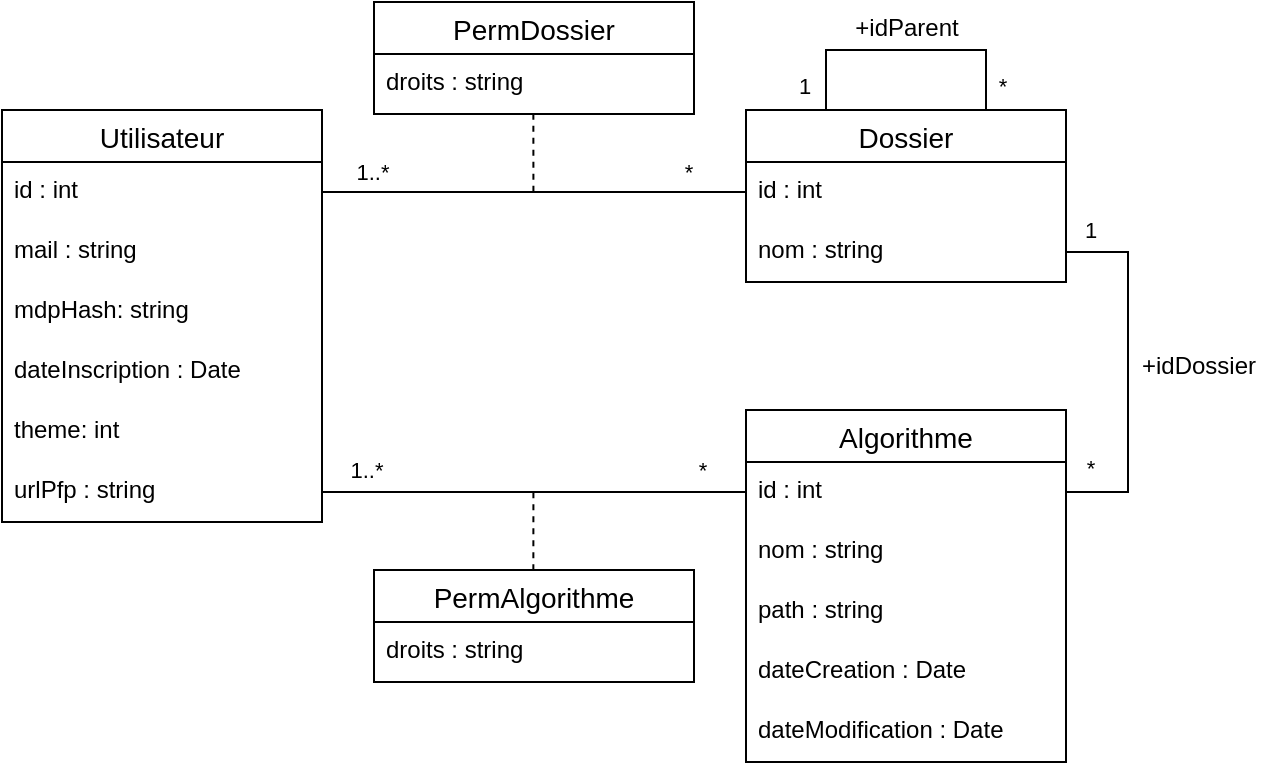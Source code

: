 <mxfile>
    <diagram name="Page-1" id="9FCioP1yI_8llP7Mw2wB">
        <mxGraphModel dx="2605" dy="908" grid="0" gridSize="10" guides="1" tooltips="1" connect="1" arrows="1" fold="1" page="0" pageScale="1" pageWidth="827" pageHeight="1169" math="0" shadow="0">
            <root>
                <mxCell id="0"/>
                <mxCell id="1" parent="0"/>
                <mxCell id="wQBDHdp43ygAPrBhFsiP-1" value="Utilisateur" style="swimlane;fontStyle=0;childLayout=stackLayout;horizontal=1;startSize=26;horizontalStack=0;resizeParent=1;resizeParentMax=0;resizeLast=0;collapsible=1;marginBottom=0;align=center;fontSize=14;" parent="1" vertex="1">
                    <mxGeometry x="-1629" y="-245" width="160" height="206" as="geometry"/>
                </mxCell>
                <mxCell id="wQBDHdp43ygAPrBhFsiP-2" value="id : int" style="text;strokeColor=none;fillColor=none;spacingLeft=4;spacingRight=4;overflow=hidden;rotatable=0;points=[[0,0.5],[1,0.5]];portConstraint=eastwest;fontSize=12;whiteSpace=wrap;html=1;" parent="wQBDHdp43ygAPrBhFsiP-1" vertex="1">
                    <mxGeometry y="26" width="160" height="30" as="geometry"/>
                </mxCell>
                <mxCell id="wQBDHdp43ygAPrBhFsiP-3" value="mail : string" style="text;strokeColor=none;fillColor=none;spacingLeft=4;spacingRight=4;overflow=hidden;rotatable=0;points=[[0,0.5],[1,0.5]];portConstraint=eastwest;fontSize=12;whiteSpace=wrap;html=1;" parent="wQBDHdp43ygAPrBhFsiP-1" vertex="1">
                    <mxGeometry y="56" width="160" height="30" as="geometry"/>
                </mxCell>
                <mxCell id="wQBDHdp43ygAPrBhFsiP-4" value="mdpHash: string" style="text;strokeColor=none;fillColor=none;spacingLeft=4;spacingRight=4;overflow=hidden;rotatable=0;points=[[0,0.5],[1,0.5]];portConstraint=eastwest;fontSize=12;whiteSpace=wrap;html=1;" parent="wQBDHdp43ygAPrBhFsiP-1" vertex="1">
                    <mxGeometry y="86" width="160" height="30" as="geometry"/>
                </mxCell>
                <mxCell id="wQBDHdp43ygAPrBhFsiP-30" value="dateInscription : Date" style="text;strokeColor=none;fillColor=none;spacingLeft=4;spacingRight=4;overflow=hidden;rotatable=0;points=[[0,0.5],[1,0.5]];portConstraint=eastwest;fontSize=12;whiteSpace=wrap;html=1;" parent="wQBDHdp43ygAPrBhFsiP-1" vertex="1">
                    <mxGeometry y="116" width="160" height="30" as="geometry"/>
                </mxCell>
                <mxCell id="wQBDHdp43ygAPrBhFsiP-31" value="theme: int" style="text;strokeColor=none;fillColor=none;spacingLeft=4;spacingRight=4;overflow=hidden;rotatable=0;points=[[0,0.5],[1,0.5]];portConstraint=eastwest;fontSize=12;whiteSpace=wrap;html=1;" parent="wQBDHdp43ygAPrBhFsiP-1" vertex="1">
                    <mxGeometry y="146" width="160" height="30" as="geometry"/>
                </mxCell>
                <mxCell id="wQBDHdp43ygAPrBhFsiP-32" value="urlPfp : string" style="text;strokeColor=none;fillColor=none;spacingLeft=4;spacingRight=4;overflow=hidden;rotatable=0;points=[[0,0.5],[1,0.5]];portConstraint=eastwest;fontSize=12;whiteSpace=wrap;html=1;" parent="wQBDHdp43ygAPrBhFsiP-1" vertex="1">
                    <mxGeometry y="176" width="160" height="30" as="geometry"/>
                </mxCell>
                <mxCell id="wQBDHdp43ygAPrBhFsiP-5" value="Algorithme" style="swimlane;fontStyle=0;childLayout=stackLayout;horizontal=1;startSize=26;horizontalStack=0;resizeParent=1;resizeParentMax=0;resizeLast=0;collapsible=1;marginBottom=0;align=center;fontSize=14;" parent="1" vertex="1">
                    <mxGeometry x="-1257" y="-95" width="160" height="176" as="geometry"/>
                </mxCell>
                <mxCell id="wQBDHdp43ygAPrBhFsiP-6" value="id : int" style="text;strokeColor=none;fillColor=none;spacingLeft=4;spacingRight=4;overflow=hidden;rotatable=0;points=[[0,0.5],[1,0.5]];portConstraint=eastwest;fontSize=12;whiteSpace=wrap;html=1;" parent="wQBDHdp43ygAPrBhFsiP-5" vertex="1">
                    <mxGeometry y="26" width="160" height="30" as="geometry"/>
                </mxCell>
                <mxCell id="wQBDHdp43ygAPrBhFsiP-7" value="nom : string" style="text;strokeColor=none;fillColor=none;spacingLeft=4;spacingRight=4;overflow=hidden;rotatable=0;points=[[0,0.5],[1,0.5]];portConstraint=eastwest;fontSize=12;whiteSpace=wrap;html=1;" parent="wQBDHdp43ygAPrBhFsiP-5" vertex="1">
                    <mxGeometry y="56" width="160" height="30" as="geometry"/>
                </mxCell>
                <mxCell id="wQBDHdp43ygAPrBhFsiP-8" value="path : string" style="text;strokeColor=none;fillColor=none;spacingLeft=4;spacingRight=4;overflow=hidden;rotatable=0;points=[[0,0.5],[1,0.5]];portConstraint=eastwest;fontSize=12;whiteSpace=wrap;html=1;" parent="wQBDHdp43ygAPrBhFsiP-5" vertex="1">
                    <mxGeometry y="86" width="160" height="30" as="geometry"/>
                </mxCell>
                <mxCell id="wQBDHdp43ygAPrBhFsiP-39" value="dateCreation : Date" style="text;strokeColor=none;fillColor=none;spacingLeft=4;spacingRight=4;overflow=hidden;rotatable=0;points=[[0,0.5],[1,0.5]];portConstraint=eastwest;fontSize=12;whiteSpace=wrap;html=1;" parent="wQBDHdp43ygAPrBhFsiP-5" vertex="1">
                    <mxGeometry y="116" width="160" height="30" as="geometry"/>
                </mxCell>
                <mxCell id="wQBDHdp43ygAPrBhFsiP-40" value="dateModification : Date" style="text;strokeColor=none;fillColor=none;spacingLeft=4;spacingRight=4;overflow=hidden;rotatable=0;points=[[0,0.5],[1,0.5]];portConstraint=eastwest;fontSize=12;whiteSpace=wrap;html=1;" parent="wQBDHdp43ygAPrBhFsiP-5" vertex="1">
                    <mxGeometry y="146" width="160" height="30" as="geometry"/>
                </mxCell>
                <mxCell id="wQBDHdp43ygAPrBhFsiP-9" value="Dossier" style="swimlane;fontStyle=0;childLayout=stackLayout;horizontal=1;startSize=26;horizontalStack=0;resizeParent=1;resizeParentMax=0;resizeLast=0;collapsible=1;marginBottom=0;align=center;fontSize=14;" parent="1" vertex="1">
                    <mxGeometry x="-1257" y="-245" width="160" height="86" as="geometry"/>
                </mxCell>
                <mxCell id="wQBDHdp43ygAPrBhFsiP-10" value="id : int" style="text;strokeColor=none;fillColor=none;spacingLeft=4;spacingRight=4;overflow=hidden;rotatable=0;points=[[0,0.5],[1,0.5]];portConstraint=eastwest;fontSize=12;whiteSpace=wrap;html=1;" parent="wQBDHdp43ygAPrBhFsiP-9" vertex="1">
                    <mxGeometry y="26" width="160" height="30" as="geometry"/>
                </mxCell>
                <mxCell id="wQBDHdp43ygAPrBhFsiP-11" value="nom : string" style="text;strokeColor=none;fillColor=none;spacingLeft=4;spacingRight=4;overflow=hidden;rotatable=0;points=[[0,0.5],[1,0.5]];portConstraint=eastwest;fontSize=12;whiteSpace=wrap;html=1;" parent="wQBDHdp43ygAPrBhFsiP-9" vertex="1">
                    <mxGeometry y="56" width="160" height="30" as="geometry"/>
                </mxCell>
                <mxCell id="wQBDHdp43ygAPrBhFsiP-23" value="" style="endArrow=none;html=1;rounded=0;exitX=1;exitY=0.5;exitDx=0;exitDy=0;entryX=0;entryY=0.5;entryDx=0;entryDy=0;" parent="1" source="wQBDHdp43ygAPrBhFsiP-2" target="wQBDHdp43ygAPrBhFsiP-10" edge="1">
                    <mxGeometry width="50" height="50" relative="1" as="geometry">
                        <mxPoint x="-1378" y="-136" as="sourcePoint"/>
                        <mxPoint x="-1257" y="-204" as="targetPoint"/>
                    </mxGeometry>
                </mxCell>
                <mxCell id="wQBDHdp43ygAPrBhFsiP-28" value="1..*" style="edgeLabel;html=1;align=center;verticalAlign=middle;resizable=0;points=[];" parent="wQBDHdp43ygAPrBhFsiP-23" vertex="1" connectable="0">
                    <mxGeometry x="-0.771" y="-5" relative="1" as="geometry">
                        <mxPoint y="-15" as="offset"/>
                    </mxGeometry>
                </mxCell>
                <mxCell id="wQBDHdp43ygAPrBhFsiP-29" value="*" style="edgeLabel;html=1;align=center;verticalAlign=middle;resizable=0;points=[];" parent="wQBDHdp43ygAPrBhFsiP-23" vertex="1" connectable="0">
                    <mxGeometry x="0.619" y="-2" relative="1" as="geometry">
                        <mxPoint x="11" y="-12" as="offset"/>
                    </mxGeometry>
                </mxCell>
                <mxCell id="wQBDHdp43ygAPrBhFsiP-38" value="" style="endArrow=none;html=1;rounded=0;entryX=0;entryY=0.5;entryDx=0;entryDy=0;exitX=1;exitY=0.5;exitDx=0;exitDy=0;" parent="1" source="wQBDHdp43ygAPrBhFsiP-32" target="wQBDHdp43ygAPrBhFsiP-6" edge="1">
                    <mxGeometry width="50" height="50" relative="1" as="geometry">
                        <mxPoint x="-1393" y="-66" as="sourcePoint"/>
                        <mxPoint x="-1343" y="-116" as="targetPoint"/>
                    </mxGeometry>
                </mxCell>
                <mxCell id="wQBDHdp43ygAPrBhFsiP-41" value="1..*" style="edgeLabel;html=1;align=center;verticalAlign=middle;resizable=0;points=[];" parent="wQBDHdp43ygAPrBhFsiP-38" vertex="1" connectable="0">
                    <mxGeometry x="-0.827" y="3" relative="1" as="geometry">
                        <mxPoint x="3" y="-8" as="offset"/>
                    </mxGeometry>
                </mxCell>
                <mxCell id="wQBDHdp43ygAPrBhFsiP-42" value="*" style="edgeLabel;html=1;align=center;verticalAlign=middle;resizable=0;points=[];" parent="1" vertex="1" connectable="0">
                    <mxGeometry x="-1261" y="-187" as="geometry">
                        <mxPoint x="-18" y="122" as="offset"/>
                    </mxGeometry>
                </mxCell>
                <mxCell id="wQBDHdp43ygAPrBhFsiP-44" value="" style="endArrow=none;html=1;rounded=0;entryX=1;entryY=0.5;entryDx=0;entryDy=0;exitX=1;exitY=0.5;exitDx=0;exitDy=0;" parent="1" source="wQBDHdp43ygAPrBhFsiP-6" target="wQBDHdp43ygAPrBhFsiP-11" edge="1">
                    <mxGeometry width="50" height="50" relative="1" as="geometry">
                        <mxPoint x="-1098" y="-53" as="sourcePoint"/>
                        <mxPoint x="-1098" y="-203" as="targetPoint"/>
                        <Array as="points">
                            <mxPoint x="-1066" y="-54"/>
                            <mxPoint x="-1066" y="-174"/>
                        </Array>
                    </mxGeometry>
                </mxCell>
                <mxCell id="wQBDHdp43ygAPrBhFsiP-45" value="1" style="edgeLabel;html=1;align=center;verticalAlign=middle;resizable=0;points=[];" parent="wQBDHdp43ygAPrBhFsiP-44" vertex="1" connectable="0">
                    <mxGeometry x="0.918" relative="1" as="geometry">
                        <mxPoint x="4" y="-11" as="offset"/>
                    </mxGeometry>
                </mxCell>
                <mxCell id="wQBDHdp43ygAPrBhFsiP-46" value="*" style="edgeLabel;html=1;align=center;verticalAlign=middle;resizable=0;points=[];" parent="wQBDHdp43ygAPrBhFsiP-44" vertex="1" connectable="0">
                    <mxGeometry x="-0.868" y="-2" relative="1" as="geometry">
                        <mxPoint y="-14" as="offset"/>
                    </mxGeometry>
                </mxCell>
                <mxCell id="wQBDHdp43ygAPrBhFsiP-58" value="" style="endArrow=none;html=1;rounded=0;entryX=0.25;entryY=0;entryDx=0;entryDy=0;exitX=0.75;exitY=0;exitDx=0;exitDy=0;" parent="1" source="wQBDHdp43ygAPrBhFsiP-9" target="wQBDHdp43ygAPrBhFsiP-9" edge="1">
                    <mxGeometry width="50" height="50" relative="1" as="geometry">
                        <mxPoint x="-1206.5" y="-261" as="sourcePoint"/>
                        <mxPoint x="-1206.5" y="-351" as="targetPoint"/>
                        <Array as="points">
                            <mxPoint x="-1137" y="-275"/>
                            <mxPoint x="-1217" y="-275"/>
                        </Array>
                    </mxGeometry>
                </mxCell>
                <mxCell id="wQBDHdp43ygAPrBhFsiP-59" value="1" style="edgeLabel;html=1;align=center;verticalAlign=middle;resizable=0;points=[];" parent="wQBDHdp43ygAPrBhFsiP-58" vertex="1" connectable="0">
                    <mxGeometry x="0.918" relative="1" as="geometry">
                        <mxPoint x="-11" y="-7" as="offset"/>
                    </mxGeometry>
                </mxCell>
                <mxCell id="wQBDHdp43ygAPrBhFsiP-60" value="*" style="edgeLabel;html=1;align=center;verticalAlign=middle;resizable=0;points=[];" parent="wQBDHdp43ygAPrBhFsiP-58" vertex="1" connectable="0">
                    <mxGeometry x="-0.868" y="-2" relative="1" as="geometry">
                        <mxPoint x="6" y="-3" as="offset"/>
                    </mxGeometry>
                </mxCell>
                <mxCell id="wQBDHdp43ygAPrBhFsiP-61" value="+idParent" style="text;html=1;align=center;verticalAlign=middle;resizable=0;points=[];autosize=1;strokeColor=none;fillColor=none;" parent="1" vertex="1">
                    <mxGeometry x="-1212.5" y="-299" width="71" height="26" as="geometry"/>
                </mxCell>
                <mxCell id="wQBDHdp43ygAPrBhFsiP-62" value="+idDossier" style="text;html=1;align=center;verticalAlign=middle;resizable=0;points=[];autosize=1;strokeColor=none;fillColor=none;" parent="1" vertex="1">
                    <mxGeometry x="-1071" y="-130" width="79" height="26" as="geometry"/>
                </mxCell>
                <mxCell id="wQBDHdp43ygAPrBhFsiP-63" value="" style="endArrow=none;dashed=1;html=1;rounded=0;entryX=0.498;entryY=1.002;entryDx=0;entryDy=0;entryPerimeter=0;" parent="1" target="wQBDHdp43ygAPrBhFsiP-65" edge="1">
                    <mxGeometry width="50" height="50" relative="1" as="geometry">
                        <mxPoint x="-1363.29" y="-204.12" as="sourcePoint"/>
                        <mxPoint x="-1363.29" y="-246" as="targetPoint"/>
                    </mxGeometry>
                </mxCell>
                <mxCell id="wQBDHdp43ygAPrBhFsiP-64" value="PermDossier" style="swimlane;fontStyle=0;childLayout=stackLayout;horizontal=1;startSize=26;horizontalStack=0;resizeParent=1;resizeParentMax=0;resizeLast=0;collapsible=1;marginBottom=0;align=center;fontSize=14;" parent="1" vertex="1">
                    <mxGeometry x="-1443" y="-299" width="160" height="56" as="geometry"/>
                </mxCell>
                <mxCell id="wQBDHdp43ygAPrBhFsiP-65" value="droits : string" style="text;strokeColor=none;fillColor=none;spacingLeft=4;spacingRight=4;overflow=hidden;rotatable=0;points=[[0,0.5],[1,0.5]];portConstraint=eastwest;fontSize=12;whiteSpace=wrap;html=1;" parent="wQBDHdp43ygAPrBhFsiP-64" vertex="1">
                    <mxGeometry y="26" width="160" height="30" as="geometry"/>
                </mxCell>
                <mxCell id="wQBDHdp43ygAPrBhFsiP-67" value="" style="endArrow=none;dashed=1;html=1;rounded=0;entryX=0.5;entryY=1.004;entryDx=0;entryDy=0;entryPerimeter=0;exitX=0.498;exitY=0.003;exitDx=0;exitDy=0;exitPerimeter=0;" parent="1" source="wQBDHdp43ygAPrBhFsiP-68" edge="1">
                    <mxGeometry width="50" height="50" relative="1" as="geometry">
                        <mxPoint x="-1363.29" y="-15" as="sourcePoint"/>
                        <mxPoint x="-1363.29" y="-56.88" as="targetPoint"/>
                    </mxGeometry>
                </mxCell>
                <mxCell id="wQBDHdp43ygAPrBhFsiP-68" value="PermAlgorithme" style="swimlane;fontStyle=0;childLayout=stackLayout;horizontal=1;startSize=26;horizontalStack=0;resizeParent=1;resizeParentMax=0;resizeLast=0;collapsible=1;marginBottom=0;align=center;fontSize=14;" parent="1" vertex="1">
                    <mxGeometry x="-1443" y="-15" width="160" height="56" as="geometry"/>
                </mxCell>
                <mxCell id="wQBDHdp43ygAPrBhFsiP-69" value="droits : string" style="text;strokeColor=none;fillColor=none;spacingLeft=4;spacingRight=4;overflow=hidden;rotatable=0;points=[[0,0.5],[1,0.5]];portConstraint=eastwest;fontSize=12;whiteSpace=wrap;html=1;" parent="wQBDHdp43ygAPrBhFsiP-68" vertex="1">
                    <mxGeometry y="26" width="160" height="30" as="geometry"/>
                </mxCell>
            </root>
        </mxGraphModel>
    </diagram>
</mxfile>